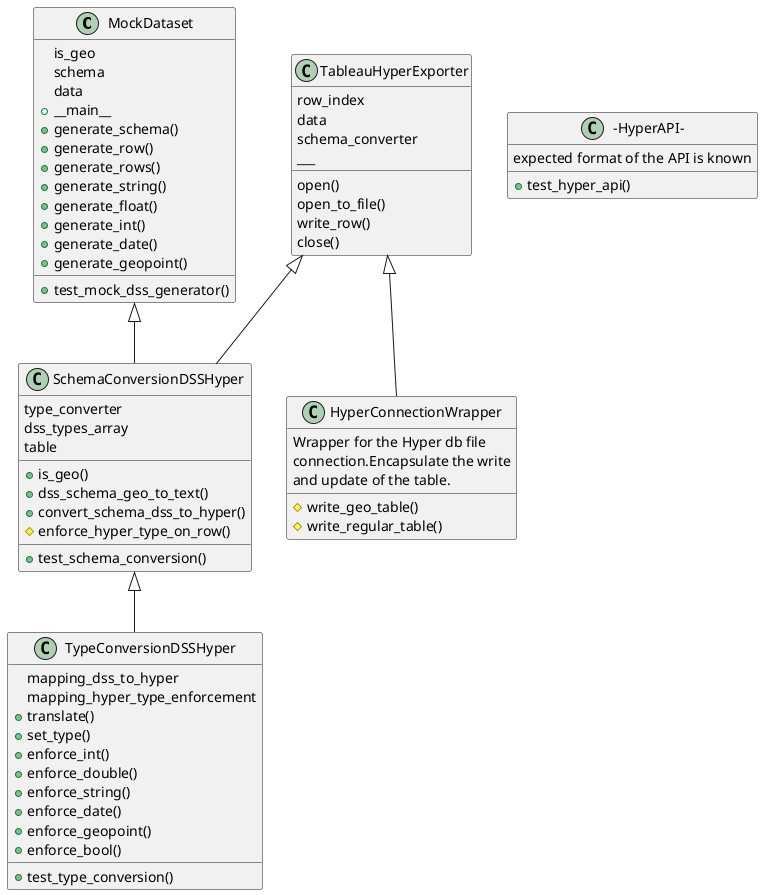 @startuml

MockDataset <|-- SchemaConversionDSSHyper

TableauHyperExporter <|-- SchemaConversionDSSHyper

class TableauHyperExporter {

    row_index
    data
    schema_converter
    ___
    open()
    open_to_file()
    write_row()
    close()
}

SchemaConversionDSSHyper <|-- TypeConversionDSSHyper

class SchemaConversionDSSHyper {
    type_converter
    dss_types_array
    table
    ___
    + is_geo()
    + dss_schema_geo_to_text()
    + convert_schema_dss_to_hyper()
    # enforce_hyper_type_on_row()
    ___
    + test_schema_conversion()
}

class TypeConversionDSSHyper {
    mapping_dss_to_hyper
    mapping_hyper_type_enforcement
     + translate()
    + set_type()
    + enforce_int()
    + enforce_double()
    + enforce_string()
    + enforce_date()
    + enforce_geopoint()
    + enforce_bool()
    ___
    + test_type_conversion()
}

class MockDataset{
    is_geo
    schema
    data
    + __main__
    + generate_schema()
    + generate_row()
    + generate_rows()
    + generate_string()
    + generate_float()
    + generate_int()
    + generate_date()
    + generate_geopoint()
    ___
    + test_mock_dss_generator()
}

class -HyperAPI-{
    expected format of the API is known
    ___
    + test_hyper_api()
}

TableauHyperExporter <|-- HyperConnectionWrapper

class HyperConnectionWrapper{
    Wrapper for the Hyper db file
    connection.Encapsulate the write
    and update of the table.
    ___
    # write_geo_table()
    # write_regular_table()
}


@enduml